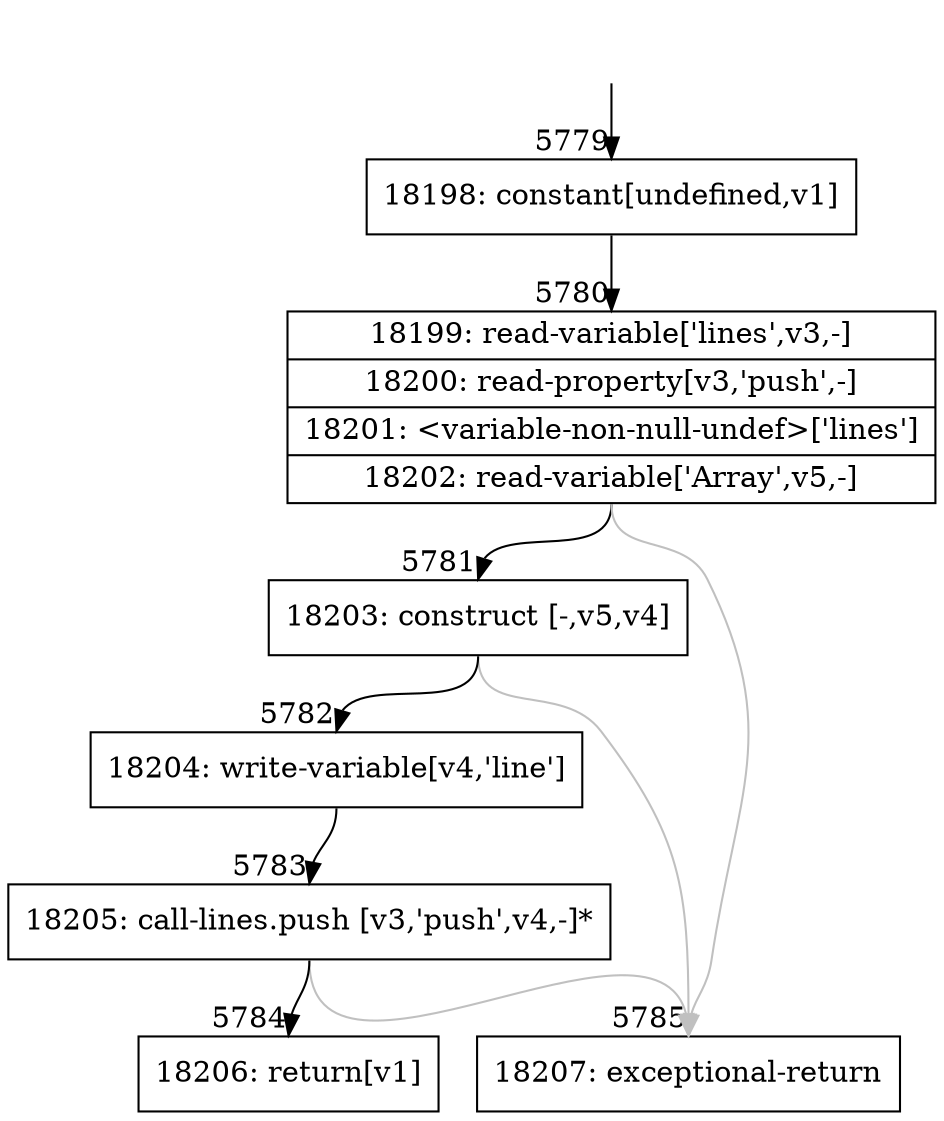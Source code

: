 digraph {
rankdir="TD"
BB_entry546[shape=none,label=""];
BB_entry546 -> BB5779 [tailport=s, headport=n, headlabel="    5779"]
BB5779 [shape=record label="{18198: constant[undefined,v1]}" ] 
BB5779 -> BB5780 [tailport=s, headport=n, headlabel="      5780"]
BB5780 [shape=record label="{18199: read-variable['lines',v3,-]|18200: read-property[v3,'push',-]|18201: \<variable-non-null-undef\>['lines']|18202: read-variable['Array',v5,-]}" ] 
BB5780 -> BB5781 [tailport=s, headport=n, headlabel="      5781"]
BB5780 -> BB5785 [tailport=s, headport=n, color=gray, headlabel="      5785"]
BB5781 [shape=record label="{18203: construct [-,v5,v4]}" ] 
BB5781 -> BB5782 [tailport=s, headport=n, headlabel="      5782"]
BB5781 -> BB5785 [tailport=s, headport=n, color=gray]
BB5782 [shape=record label="{18204: write-variable[v4,'line']}" ] 
BB5782 -> BB5783 [tailport=s, headport=n, headlabel="      5783"]
BB5783 [shape=record label="{18205: call-lines.push [v3,'push',v4,-]*}" ] 
BB5783 -> BB5784 [tailport=s, headport=n, headlabel="      5784"]
BB5783 -> BB5785 [tailport=s, headport=n, color=gray]
BB5784 [shape=record label="{18206: return[v1]}" ] 
BB5785 [shape=record label="{18207: exceptional-return}" ] 
//#$~ 3407
}
